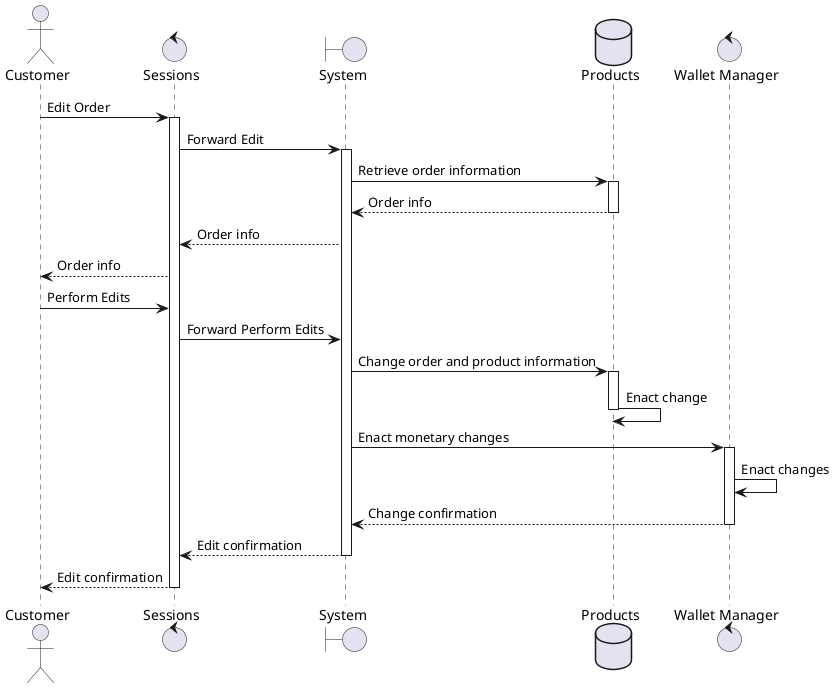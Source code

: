 @startuml edit
actor Customer order 10
boundary "System" as system order 30
database "Products" as products order 40
control "Wallet Manager" as wallet order 50
control "Sessions" as sessions order 20
Customer -> sessions : Edit Order
activate sessions
sessions -> system : Forward Edit
activate system
system -> products : Retrieve order information
activate products
products --> system: Order info
deactivate products
system --> sessions : Order info
sessions --> Customer : Order info
Customer -> sessions : Perform Edits
sessions -> system : Forward Perform Edits
system -> products : Change order and product information
activate products
products -> products : Enact change
deactivate products
system -> wallet : Enact monetary changes
activate wallet
wallet -> wallet : Enact changes
wallet --> system : Change confirmation
deactivate wallet
system --> sessions : Edit confirmation
deactivate system
sessions --> Customer : Edit confirmation
deactivate sessions
@enduml
